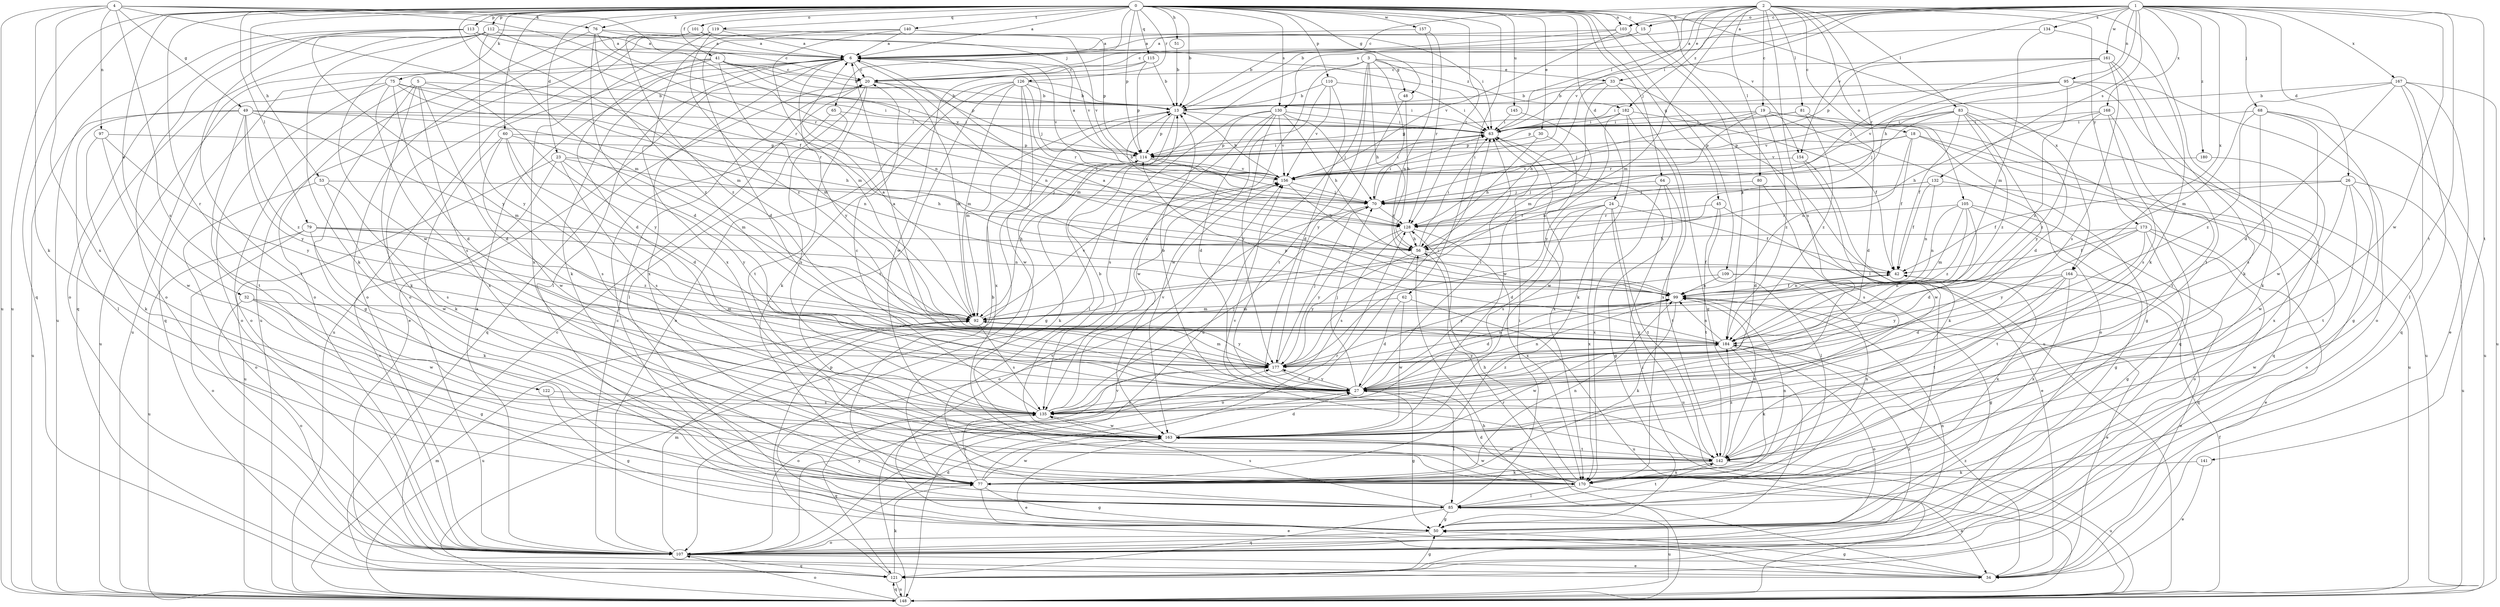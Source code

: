 strict digraph  {
0;
1;
2;
3;
4;
5;
6;
13;
15;
18;
19;
20;
23;
24;
26;
27;
30;
32;
33;
34;
41;
42;
45;
48;
49;
50;
51;
53;
56;
60;
62;
63;
64;
65;
68;
70;
75;
76;
77;
79;
80;
81;
83;
85;
92;
95;
97;
99;
101;
103;
105;
107;
109;
110;
112;
113;
114;
115;
119;
121;
122;
126;
128;
130;
132;
134;
135;
140;
141;
142;
145;
148;
154;
156;
157;
161;
163;
164;
167;
168;
170;
173;
177;
180;
182;
184;
0 -> 6  [label=a];
0 -> 13  [label=b];
0 -> 15  [label=c];
0 -> 23  [label=d];
0 -> 24  [label=d];
0 -> 30  [label=e];
0 -> 32  [label=e];
0 -> 41  [label=f];
0 -> 45  [label=g];
0 -> 48  [label=g];
0 -> 51  [label=h];
0 -> 53  [label=h];
0 -> 60  [label=i];
0 -> 62  [label=i];
0 -> 64  [label=j];
0 -> 65  [label=j];
0 -> 75  [label=k];
0 -> 76  [label=k];
0 -> 79  [label=l];
0 -> 92  [label=m];
0 -> 101  [label=o];
0 -> 103  [label=o];
0 -> 109  [label=p];
0 -> 110  [label=p];
0 -> 112  [label=p];
0 -> 113  [label=p];
0 -> 114  [label=p];
0 -> 115  [label=q];
0 -> 119  [label=q];
0 -> 121  [label=q];
0 -> 122  [label=r];
0 -> 126  [label=r];
0 -> 128  [label=r];
0 -> 130  [label=s];
0 -> 140  [label=t];
0 -> 145  [label=u];
0 -> 148  [label=u];
0 -> 154  [label=v];
0 -> 157  [label=w];
0 -> 164  [label=x];
1 -> 6  [label=a];
1 -> 13  [label=b];
1 -> 15  [label=c];
1 -> 26  [label=d];
1 -> 56  [label=h];
1 -> 63  [label=i];
1 -> 68  [label=j];
1 -> 95  [label=n];
1 -> 103  [label=o];
1 -> 130  [label=s];
1 -> 132  [label=s];
1 -> 134  [label=s];
1 -> 141  [label=t];
1 -> 142  [label=t];
1 -> 154  [label=v];
1 -> 161  [label=w];
1 -> 163  [label=w];
1 -> 164  [label=x];
1 -> 167  [label=x];
1 -> 168  [label=x];
1 -> 180  [label=z];
2 -> 18  [label=c];
2 -> 19  [label=c];
2 -> 20  [label=c];
2 -> 33  [label=e];
2 -> 63  [label=i];
2 -> 80  [label=l];
2 -> 81  [label=l];
2 -> 83  [label=l];
2 -> 85  [label=l];
2 -> 92  [label=m];
2 -> 103  [label=o];
2 -> 105  [label=o];
2 -> 128  [label=r];
2 -> 135  [label=s];
2 -> 156  [label=v];
2 -> 173  [label=y];
2 -> 182  [label=z];
3 -> 33  [label=e];
3 -> 48  [label=g];
3 -> 56  [label=h];
3 -> 70  [label=j];
3 -> 92  [label=m];
3 -> 135  [label=s];
3 -> 142  [label=t];
3 -> 148  [label=u];
3 -> 182  [label=z];
4 -> 42  [label=f];
4 -> 49  [label=g];
4 -> 70  [label=j];
4 -> 76  [label=k];
4 -> 77  [label=k];
4 -> 97  [label=n];
4 -> 128  [label=r];
4 -> 135  [label=s];
4 -> 148  [label=u];
4 -> 170  [label=x];
5 -> 13  [label=b];
5 -> 27  [label=d];
5 -> 50  [label=g];
5 -> 77  [label=k];
5 -> 107  [label=o];
5 -> 170  [label=x];
5 -> 177  [label=y];
6 -> 20  [label=c];
6 -> 34  [label=e];
6 -> 70  [label=j];
6 -> 77  [label=k];
6 -> 85  [label=l];
6 -> 99  [label=n];
6 -> 148  [label=u];
6 -> 156  [label=v];
6 -> 170  [label=x];
6 -> 177  [label=y];
13 -> 63  [label=i];
13 -> 85  [label=l];
13 -> 92  [label=m];
13 -> 114  [label=p];
15 -> 6  [label=a];
15 -> 13  [label=b];
15 -> 85  [label=l];
18 -> 42  [label=f];
18 -> 99  [label=n];
18 -> 114  [label=p];
18 -> 121  [label=q];
18 -> 148  [label=u];
18 -> 156  [label=v];
19 -> 50  [label=g];
19 -> 63  [label=i];
19 -> 70  [label=j];
19 -> 107  [label=o];
19 -> 121  [label=q];
19 -> 128  [label=r];
19 -> 184  [label=z];
20 -> 13  [label=b];
20 -> 85  [label=l];
20 -> 92  [label=m];
20 -> 121  [label=q];
20 -> 142  [label=t];
23 -> 56  [label=h];
23 -> 107  [label=o];
23 -> 135  [label=s];
23 -> 148  [label=u];
23 -> 156  [label=v];
23 -> 177  [label=y];
24 -> 27  [label=d];
24 -> 42  [label=f];
24 -> 128  [label=r];
24 -> 135  [label=s];
24 -> 142  [label=t];
24 -> 148  [label=u];
24 -> 170  [label=x];
26 -> 42  [label=f];
26 -> 70  [label=j];
26 -> 107  [label=o];
26 -> 142  [label=t];
26 -> 148  [label=u];
26 -> 163  [label=w];
27 -> 13  [label=b];
27 -> 50  [label=g];
27 -> 63  [label=i];
27 -> 70  [label=j];
27 -> 85  [label=l];
27 -> 99  [label=n];
27 -> 135  [label=s];
27 -> 177  [label=y];
27 -> 184  [label=z];
30 -> 56  [label=h];
30 -> 114  [label=p];
30 -> 163  [label=w];
32 -> 50  [label=g];
32 -> 92  [label=m];
32 -> 107  [label=o];
32 -> 163  [label=w];
33 -> 13  [label=b];
33 -> 50  [label=g];
33 -> 56  [label=h];
33 -> 92  [label=m];
33 -> 148  [label=u];
34 -> 20  [label=c];
34 -> 50  [label=g];
34 -> 128  [label=r];
34 -> 184  [label=z];
41 -> 13  [label=b];
41 -> 20  [label=c];
41 -> 27  [label=d];
41 -> 92  [label=m];
41 -> 114  [label=p];
41 -> 121  [label=q];
41 -> 148  [label=u];
41 -> 156  [label=v];
42 -> 99  [label=n];
42 -> 170  [label=x];
45 -> 34  [label=e];
45 -> 85  [label=l];
45 -> 128  [label=r];
45 -> 142  [label=t];
48 -> 56  [label=h];
48 -> 177  [label=y];
49 -> 56  [label=h];
49 -> 63  [label=i];
49 -> 85  [label=l];
49 -> 92  [label=m];
49 -> 99  [label=n];
49 -> 142  [label=t];
49 -> 148  [label=u];
49 -> 177  [label=y];
49 -> 184  [label=z];
50 -> 107  [label=o];
50 -> 156  [label=v];
51 -> 13  [label=b];
53 -> 70  [label=j];
53 -> 107  [label=o];
53 -> 135  [label=s];
53 -> 163  [label=w];
56 -> 42  [label=f];
56 -> 63  [label=i];
56 -> 107  [label=o];
56 -> 177  [label=y];
60 -> 27  [label=d];
60 -> 77  [label=k];
60 -> 92  [label=m];
60 -> 114  [label=p];
60 -> 135  [label=s];
60 -> 163  [label=w];
62 -> 27  [label=d];
62 -> 92  [label=m];
62 -> 148  [label=u];
62 -> 163  [label=w];
63 -> 114  [label=p];
63 -> 170  [label=x];
64 -> 50  [label=g];
64 -> 70  [label=j];
64 -> 142  [label=t];
64 -> 170  [label=x];
65 -> 63  [label=i];
65 -> 85  [label=l];
65 -> 135  [label=s];
68 -> 50  [label=g];
68 -> 63  [label=i];
68 -> 135  [label=s];
68 -> 148  [label=u];
68 -> 163  [label=w];
68 -> 184  [label=z];
70 -> 13  [label=b];
70 -> 63  [label=i];
70 -> 107  [label=o];
70 -> 128  [label=r];
75 -> 13  [label=b];
75 -> 27  [label=d];
75 -> 63  [label=i];
75 -> 107  [label=o];
75 -> 128  [label=r];
75 -> 135  [label=s];
75 -> 148  [label=u];
76 -> 6  [label=a];
76 -> 27  [label=d];
76 -> 99  [label=n];
76 -> 107  [label=o];
76 -> 156  [label=v];
76 -> 184  [label=z];
77 -> 13  [label=b];
77 -> 34  [label=e];
77 -> 50  [label=g];
77 -> 99  [label=n];
77 -> 128  [label=r];
77 -> 135  [label=s];
77 -> 163  [label=w];
79 -> 56  [label=h];
79 -> 77  [label=k];
79 -> 99  [label=n];
79 -> 107  [label=o];
79 -> 148  [label=u];
79 -> 184  [label=z];
80 -> 27  [label=d];
80 -> 70  [label=j];
80 -> 135  [label=s];
81 -> 27  [label=d];
81 -> 63  [label=i];
81 -> 114  [label=p];
81 -> 184  [label=z];
83 -> 27  [label=d];
83 -> 42  [label=f];
83 -> 63  [label=i];
83 -> 70  [label=j];
83 -> 148  [label=u];
83 -> 156  [label=v];
83 -> 177  [label=y];
83 -> 184  [label=z];
85 -> 50  [label=g];
85 -> 63  [label=i];
85 -> 121  [label=q];
85 -> 135  [label=s];
85 -> 142  [label=t];
85 -> 148  [label=u];
92 -> 6  [label=a];
92 -> 135  [label=s];
92 -> 148  [label=u];
92 -> 156  [label=v];
92 -> 177  [label=y];
92 -> 184  [label=z];
95 -> 13  [label=b];
95 -> 63  [label=i];
95 -> 77  [label=k];
95 -> 107  [label=o];
95 -> 156  [label=v];
95 -> 184  [label=z];
97 -> 77  [label=k];
97 -> 114  [label=p];
97 -> 163  [label=w];
97 -> 177  [label=y];
99 -> 6  [label=a];
99 -> 27  [label=d];
99 -> 34  [label=e];
99 -> 42  [label=f];
99 -> 77  [label=k];
99 -> 92  [label=m];
101 -> 6  [label=a];
101 -> 107  [label=o];
101 -> 156  [label=v];
101 -> 184  [label=z];
103 -> 6  [label=a];
103 -> 20  [label=c];
103 -> 156  [label=v];
103 -> 184  [label=z];
105 -> 27  [label=d];
105 -> 50  [label=g];
105 -> 92  [label=m];
105 -> 99  [label=n];
105 -> 107  [label=o];
105 -> 128  [label=r];
105 -> 184  [label=z];
107 -> 6  [label=a];
107 -> 20  [label=c];
107 -> 27  [label=d];
107 -> 34  [label=e];
107 -> 92  [label=m];
107 -> 99  [label=n];
107 -> 121  [label=q];
107 -> 177  [label=y];
107 -> 184  [label=z];
109 -> 50  [label=g];
109 -> 99  [label=n];
109 -> 170  [label=x];
109 -> 177  [label=y];
110 -> 13  [label=b];
110 -> 27  [label=d];
110 -> 63  [label=i];
110 -> 156  [label=v];
110 -> 163  [label=w];
112 -> 6  [label=a];
112 -> 77  [label=k];
112 -> 107  [label=o];
112 -> 121  [label=q];
112 -> 128  [label=r];
112 -> 163  [label=w];
112 -> 177  [label=y];
113 -> 6  [label=a];
113 -> 20  [label=c];
113 -> 63  [label=i];
113 -> 85  [label=l];
113 -> 92  [label=m];
113 -> 107  [label=o];
113 -> 148  [label=u];
113 -> 177  [label=y];
114 -> 6  [label=a];
114 -> 63  [label=i];
114 -> 70  [label=j];
114 -> 77  [label=k];
114 -> 148  [label=u];
114 -> 156  [label=v];
115 -> 13  [label=b];
115 -> 20  [label=c];
115 -> 114  [label=p];
115 -> 163  [label=w];
119 -> 6  [label=a];
119 -> 107  [label=o];
119 -> 114  [label=p];
119 -> 148  [label=u];
119 -> 170  [label=x];
119 -> 184  [label=z];
121 -> 50  [label=g];
121 -> 77  [label=k];
121 -> 114  [label=p];
121 -> 148  [label=u];
122 -> 50  [label=g];
122 -> 135  [label=s];
126 -> 13  [label=b];
126 -> 63  [label=i];
126 -> 77  [label=k];
126 -> 92  [label=m];
126 -> 107  [label=o];
126 -> 128  [label=r];
126 -> 142  [label=t];
126 -> 163  [label=w];
126 -> 170  [label=x];
128 -> 56  [label=h];
128 -> 135  [label=s];
128 -> 170  [label=x];
128 -> 177  [label=y];
130 -> 27  [label=d];
130 -> 50  [label=g];
130 -> 56  [label=h];
130 -> 63  [label=i];
130 -> 70  [label=j];
130 -> 135  [label=s];
130 -> 156  [label=v];
130 -> 163  [label=w];
130 -> 177  [label=y];
132 -> 42  [label=f];
132 -> 56  [label=h];
132 -> 70  [label=j];
132 -> 99  [label=n];
132 -> 107  [label=w];
134 -> 6  [label=a];
134 -> 77  [label=k];
134 -> 92  [label=m];
135 -> 20  [label=c];
135 -> 70  [label=j];
135 -> 121  [label=q];
135 -> 156  [label=v];
135 -> 163  [label=w];
140 -> 6  [label=a];
140 -> 27  [label=d];
140 -> 63  [label=i];
140 -> 92  [label=m];
140 -> 170  [label=x];
141 -> 34  [label=e];
141 -> 77  [label=k];
142 -> 77  [label=k];
142 -> 99  [label=n];
142 -> 148  [label=u];
142 -> 156  [label=v];
142 -> 163  [label=w];
142 -> 170  [label=x];
142 -> 184  [label=z];
145 -> 63  [label=i];
145 -> 163  [label=w];
148 -> 42  [label=f];
148 -> 56  [label=h];
148 -> 63  [label=i];
148 -> 92  [label=m];
148 -> 107  [label=o];
148 -> 121  [label=q];
148 -> 156  [label=v];
154 -> 77  [label=k];
154 -> 156  [label=v];
154 -> 163  [label=w];
156 -> 13  [label=b];
156 -> 56  [label=h];
156 -> 63  [label=i];
156 -> 70  [label=j];
157 -> 6  [label=a];
157 -> 99  [label=n];
157 -> 128  [label=r];
161 -> 20  [label=c];
161 -> 70  [label=j];
161 -> 77  [label=k];
161 -> 114  [label=p];
161 -> 135  [label=s];
161 -> 142  [label=t];
163 -> 13  [label=b];
163 -> 27  [label=d];
163 -> 34  [label=e];
163 -> 142  [label=t];
164 -> 27  [label=d];
164 -> 34  [label=e];
164 -> 99  [label=n];
164 -> 142  [label=t];
164 -> 170  [label=x];
164 -> 177  [label=y];
167 -> 13  [label=b];
167 -> 27  [label=d];
167 -> 34  [label=e];
167 -> 85  [label=l];
167 -> 92  [label=m];
167 -> 121  [label=q];
167 -> 148  [label=u];
168 -> 56  [label=h];
168 -> 63  [label=i];
168 -> 135  [label=s];
168 -> 142  [label=t];
168 -> 184  [label=z];
170 -> 27  [label=d];
170 -> 34  [label=e];
170 -> 56  [label=h];
170 -> 85  [label=l];
170 -> 99  [label=n];
170 -> 163  [label=w];
173 -> 34  [label=e];
173 -> 42  [label=f];
173 -> 50  [label=g];
173 -> 56  [label=h];
173 -> 121  [label=q];
173 -> 142  [label=t];
173 -> 177  [label=y];
177 -> 27  [label=d];
177 -> 63  [label=i];
177 -> 70  [label=j];
177 -> 92  [label=m];
177 -> 99  [label=n];
177 -> 107  [label=o];
180 -> 156  [label=v];
180 -> 170  [label=x];
182 -> 42  [label=f];
182 -> 63  [label=i];
182 -> 77  [label=k];
182 -> 114  [label=p];
182 -> 170  [label=x];
182 -> 177  [label=y];
184 -> 6  [label=a];
184 -> 77  [label=k];
184 -> 99  [label=n];
184 -> 107  [label=o];
184 -> 114  [label=p];
184 -> 163  [label=w];
184 -> 177  [label=y];
}
